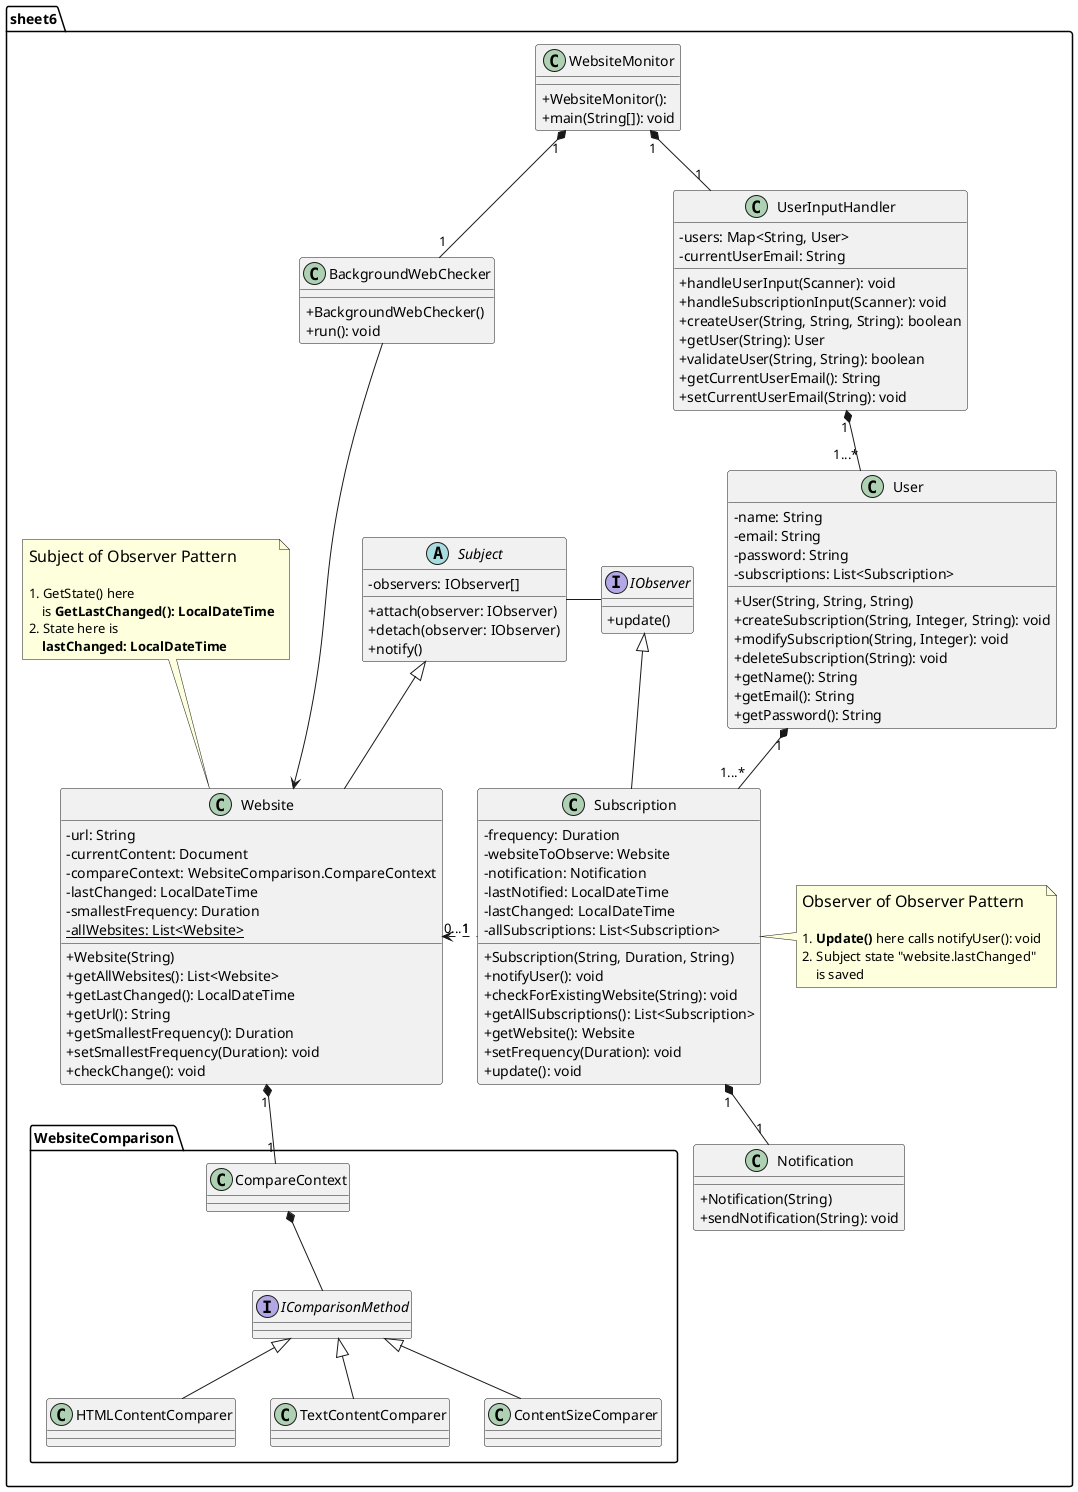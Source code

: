 @startuml
skinparam classAttributeIconSize 0
package sheet6 {
class WebsiteMonitor {
    + WebsiteMonitor():
    + main(String[]): void
}

class UserInputHandler {
    - users: Map<String, User>
    - currentUserEmail: String

    + handleUserInput(Scanner): void
    + handleSubscriptionInput(Scanner): void
    + createUser(String, String, String): boolean
    + getUser(String): User
    + validateUser(String, String): boolean
    + getCurrentUserEmail(): String
    + setCurrentUserEmail(String): void
   }

class BackgroundWebChecker {
    + BackgroundWebChecker()
    + run(): void
}


Interface IObserver {
    +update()
}

Abstract class Subject {
    -observers: IObserver[]
    +attach(observer: IObserver)
    +detach(observer: IObserver)
    +notify()
}

IObserver -right- Subject

class Website {
    - url: String
    - currentContent: Document
    - compareContext: WebsiteComparison.CompareContext
    - lastChanged: LocalDateTime
    - smallestFrequency: Duration
    {static} - allWebsites: List<Website>

    + Website(String)
    + getAllWebsites(): List<Website>
    + getLastChanged(): LocalDateTime
    + getUrl(): String
    + getSmallestFrequency(): Duration
    + setSmallestFrequency(Duration): void
    + checkChange(): void
}
class User {
    - name: String
    - email: String
    - password: String
    - subscriptions: List<Subscription>

    + User(String, String, String)
    + createSubscription(String, Integer, String): void
    + modifySubscription(String, Integer): void
    + deleteSubscription(String): void
    + getName(): String
    + getEmail(): String
    + getPassword(): String
}
class Notification {
    + Notification(String)
    + sendNotification(String): void
}
class Subscription {
    - frequency: Duration
    - websiteToObserve: Website
    - notification: Notification
    - lastNotified: LocalDateTime
    - lastChanged: LocalDateTime
    - allSubscriptions: List<Subscription>

    + Subscription(String, Duration, String)
    + notifyUser(): void
    + checkForExistingWebsite(String): void
    + getAllSubscriptions(): List<Subscription>
    + getWebsite(): Website
    + setFrequency(Duration): void
    + update(): void
}

note top of Website
    <size:16>Subject of Observer Pattern</size>

    # GetState() here
        is <b>GetLastChanged(): LocalDateTime</b>
    # State here is
        <b>lastChanged: LocalDateTime</b>
end note
note right of Subscription
    <size:16>Observer of Observer Pattern</size>

    # <b>Update()</b> here calls notifyUser(): void
    # Subject state "website.lastChanged"
        is saved
end note


interface WebsiteComparison.IComparisonMethod {}
class WebsiteComparison.CompareContext {}

class WebsiteComparison.HTMLContentComparer {}
class WebsiteComparison.TextContentComparer {}
class WebsiteComparison.ContentSizeComparer {}



WebsiteMonitor "1"*--"1" BackgroundWebChecker
WebsiteMonitor "1"*--"1" UserInputHandler
BackgroundWebChecker --> Website
UserInputHandler "1"*--"1...*" User

IObserver <|-- Subscription
Subject <|-- Website
Website "1"*--"1" WebsiteComparison.CompareContext
User "1"*--"1...*" Subscription
Subscription "1"*--"1" Notification
Subscription "1".-left->"0...1" Website

WebsiteComparison.CompareContext *-- WebsiteComparison.IComparisonMethod
WebsiteComparison.IComparisonMethod <|-- WebsiteComparison.HTMLContentComparer
WebsiteComparison.IComparisonMethod <|-- WebsiteComparison.TextContentComparer
WebsiteComparison.IComparisonMethod <|-- WebsiteComparison.ContentSizeComparer

}
@enduml
